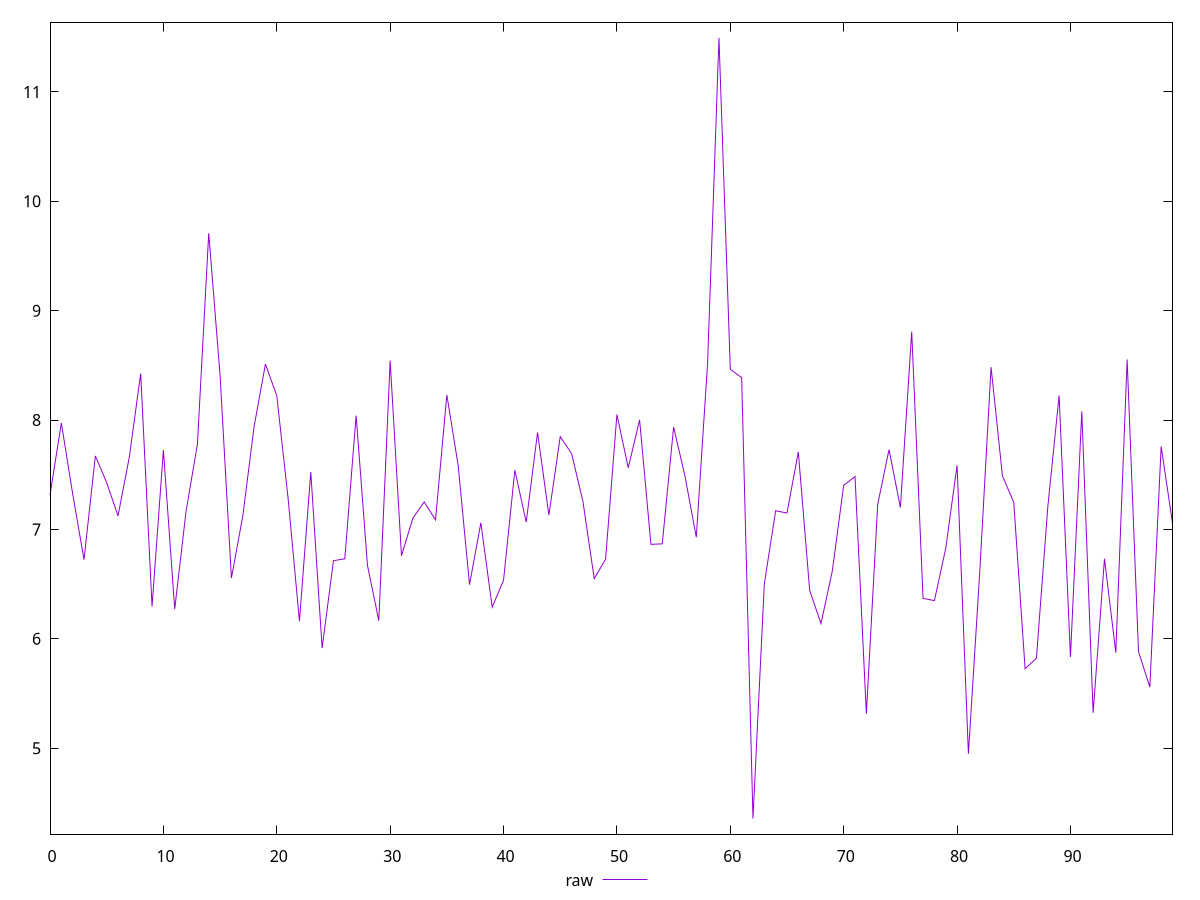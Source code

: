 reset

$raw <<EOF
0 7.3155
1 7.9731000000000005
2 7.325400000000001
3 6.7232
4 7.6718
5 7.4271
6 7.1232
7 7.6644000000000005
8 8.4254
9 6.2958
10 7.725100000000001
11 6.2719
12 7.1658
13 7.7778
14 9.7075
15 8.407800000000002
16 6.5562000000000005
17 7.1201
18 7.9402
19 8.511
20 8.2227
21 7.283500000000001
22 6.1615
23 7.525399999999999
24 5.9154
25 6.7139
26 6.731599999999999
27 8.041
28 6.6715
29 6.166
30 8.542699999999998
31 6.7594
32 7.1019
33 7.2515
34 7.0865
35 8.2296
36 7.5837
37 6.495
38 7.060600000000001
39 6.2894
40 6.5353
41 7.541600000000001
42 7.0661
43 7.8862
44 7.131200000000001
45 7.8477
46 7.6941
47 7.257
48 6.5506
49 6.727499999999999
50 8.0501
51 7.563400000000001
52 8.0009
53 6.863500000000001
54 6.8679
55 7.9356
56 7.4884
57 6.928800000000001
58 8.523399999999999
59 11.4937
60 8.4642
61 8.387799999999999
62 4.356800000000001
63 6.5027
64 7.170300000000001
65 7.15
66 7.708200000000001
67 6.4423
68 6.139399999999999
69 6.622
70 7.4033
71 7.483499999999999
72 5.3154
73 7.2284
74 7.729800000000001
75 7.200700000000001
76 8.8081
77 6.37
78 6.3487
79 6.8269
80 7.5861
81 4.9481
82 6.608099999999999
83 8.4829
84 7.489800000000001
85 7.246900000000001
86 5.7268
87 5.8227
88 7.2032
89 8.225000000000001
90 5.8343
91 8.078
92 5.323300000000001
93 6.7317
94 5.8732999999999995
95 8.554099999999998
96 5.8839999999999995
97 5.5587
98 7.758299999999999
99 7.0575
EOF

set key outside below
set xrange [0:99]
set yrange [4.214062000000001:11.636438]
set terminal svg size 640, 490 enhanced background rgb 'white'
set output "report_00007_2020-12-11T15:55:29.892Z/network-server-latency/samples/pages+cached+noadtech/raw/values.svg"

plot $raw title "raw" with line

reset
